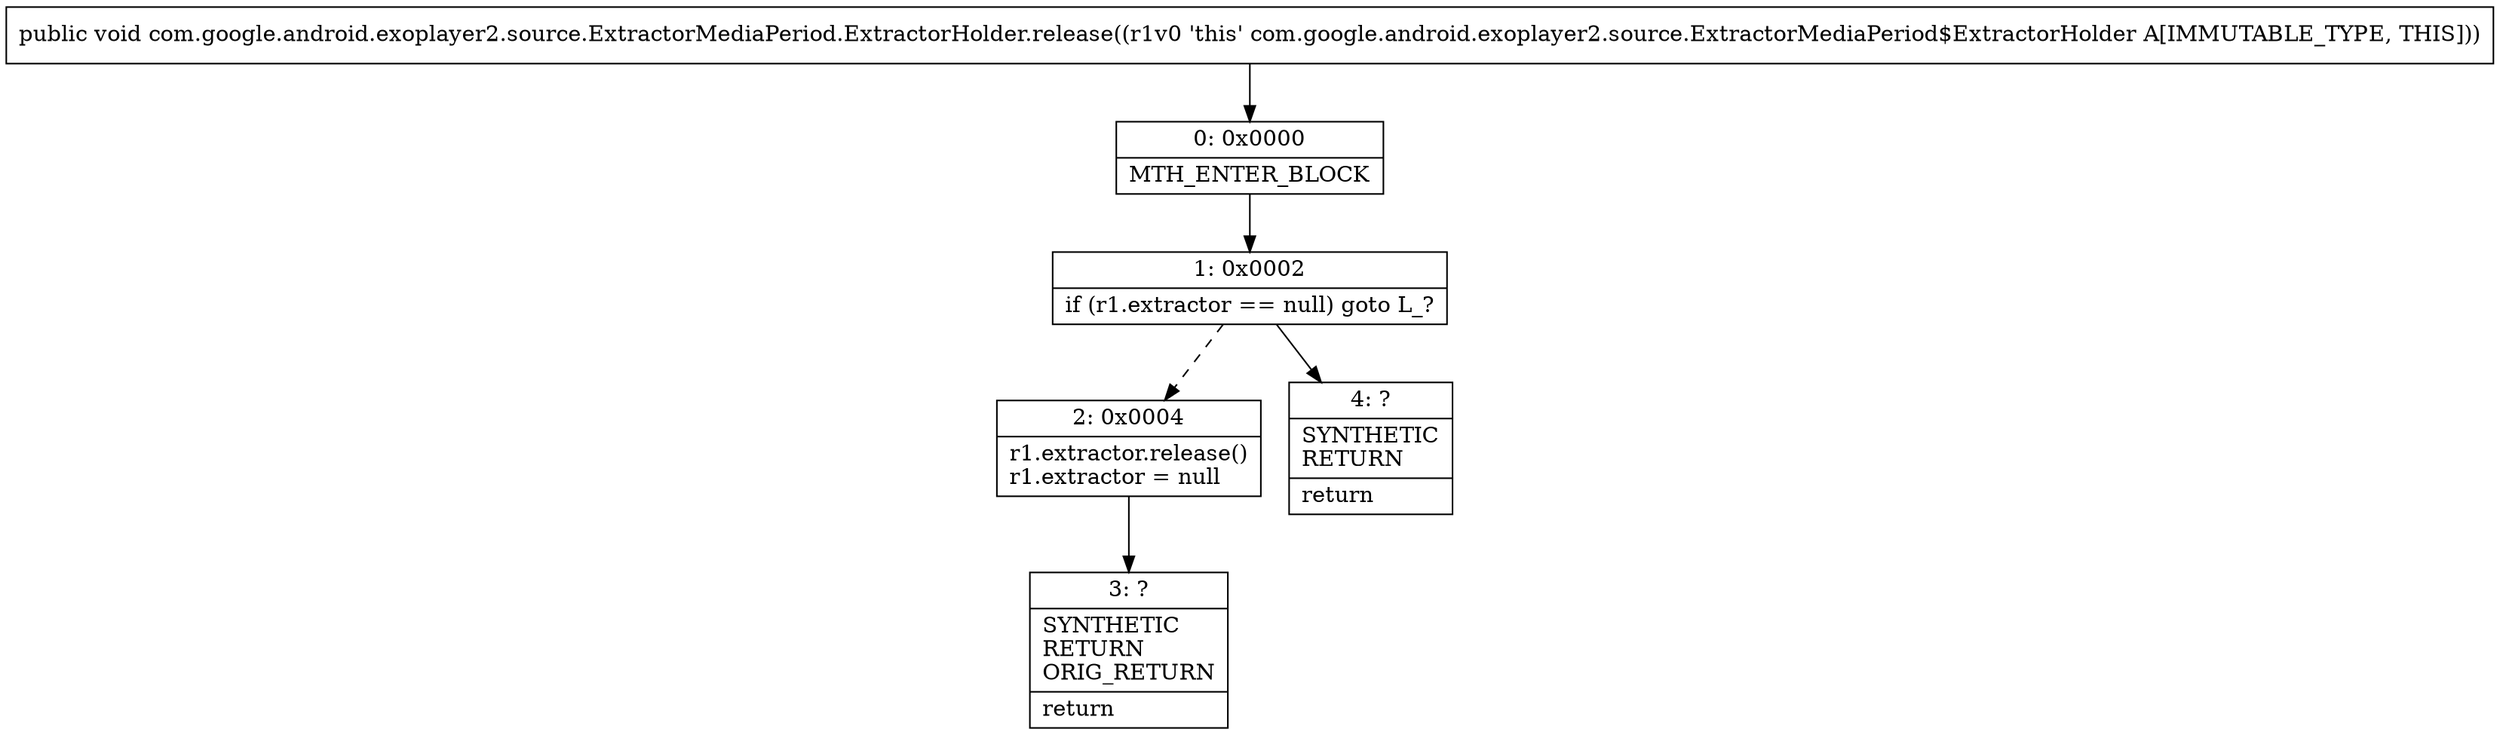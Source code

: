 digraph "CFG forcom.google.android.exoplayer2.source.ExtractorMediaPeriod.ExtractorHolder.release()V" {
Node_0 [shape=record,label="{0\:\ 0x0000|MTH_ENTER_BLOCK\l}"];
Node_1 [shape=record,label="{1\:\ 0x0002|if (r1.extractor == null) goto L_?\l}"];
Node_2 [shape=record,label="{2\:\ 0x0004|r1.extractor.release()\lr1.extractor = null\l}"];
Node_3 [shape=record,label="{3\:\ ?|SYNTHETIC\lRETURN\lORIG_RETURN\l|return\l}"];
Node_4 [shape=record,label="{4\:\ ?|SYNTHETIC\lRETURN\l|return\l}"];
MethodNode[shape=record,label="{public void com.google.android.exoplayer2.source.ExtractorMediaPeriod.ExtractorHolder.release((r1v0 'this' com.google.android.exoplayer2.source.ExtractorMediaPeriod$ExtractorHolder A[IMMUTABLE_TYPE, THIS])) }"];
MethodNode -> Node_0;
Node_0 -> Node_1;
Node_1 -> Node_2[style=dashed];
Node_1 -> Node_4;
Node_2 -> Node_3;
}

